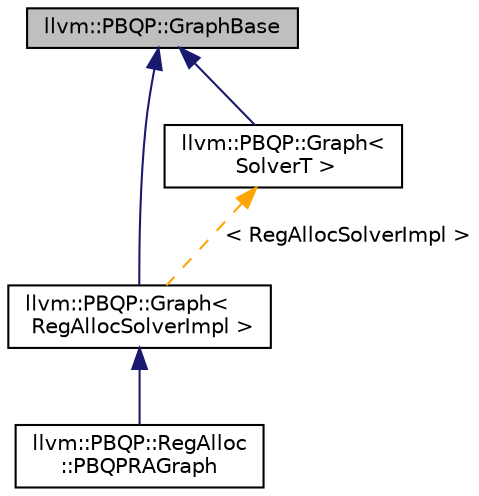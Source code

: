 digraph "llvm::PBQP::GraphBase"
{
 // LATEX_PDF_SIZE
  bgcolor="transparent";
  edge [fontname="Helvetica",fontsize="10",labelfontname="Helvetica",labelfontsize="10"];
  node [fontname="Helvetica",fontsize="10",shape="box"];
  Node1 [label="llvm::PBQP::GraphBase",height=0.2,width=0.4,color="black", fillcolor="grey75", style="filled", fontcolor="black",tooltip=" "];
  Node1 -> Node2 [dir="back",color="midnightblue",fontsize="10",style="solid",fontname="Helvetica"];
  Node2 [label="llvm::PBQP::Graph\<\l RegAllocSolverImpl \>",height=0.2,width=0.4,color="black",URL="$classllvm_1_1PBQP_1_1Graph.html",tooltip=" "];
  Node2 -> Node3 [dir="back",color="midnightblue",fontsize="10",style="solid",fontname="Helvetica"];
  Node3 [label="llvm::PBQP::RegAlloc\l::PBQPRAGraph",height=0.2,width=0.4,color="black",URL="$classllvm_1_1PBQP_1_1RegAlloc_1_1PBQPRAGraph.html",tooltip=" "];
  Node1 -> Node4 [dir="back",color="midnightblue",fontsize="10",style="solid",fontname="Helvetica"];
  Node4 [label="llvm::PBQP::Graph\<\l SolverT \>",height=0.2,width=0.4,color="black",URL="$classllvm_1_1PBQP_1_1Graph.html",tooltip="PBQP Graph class."];
  Node4 -> Node2 [dir="back",color="orange",fontsize="10",style="dashed",label=" \< RegAllocSolverImpl \>" ,fontname="Helvetica"];
}
